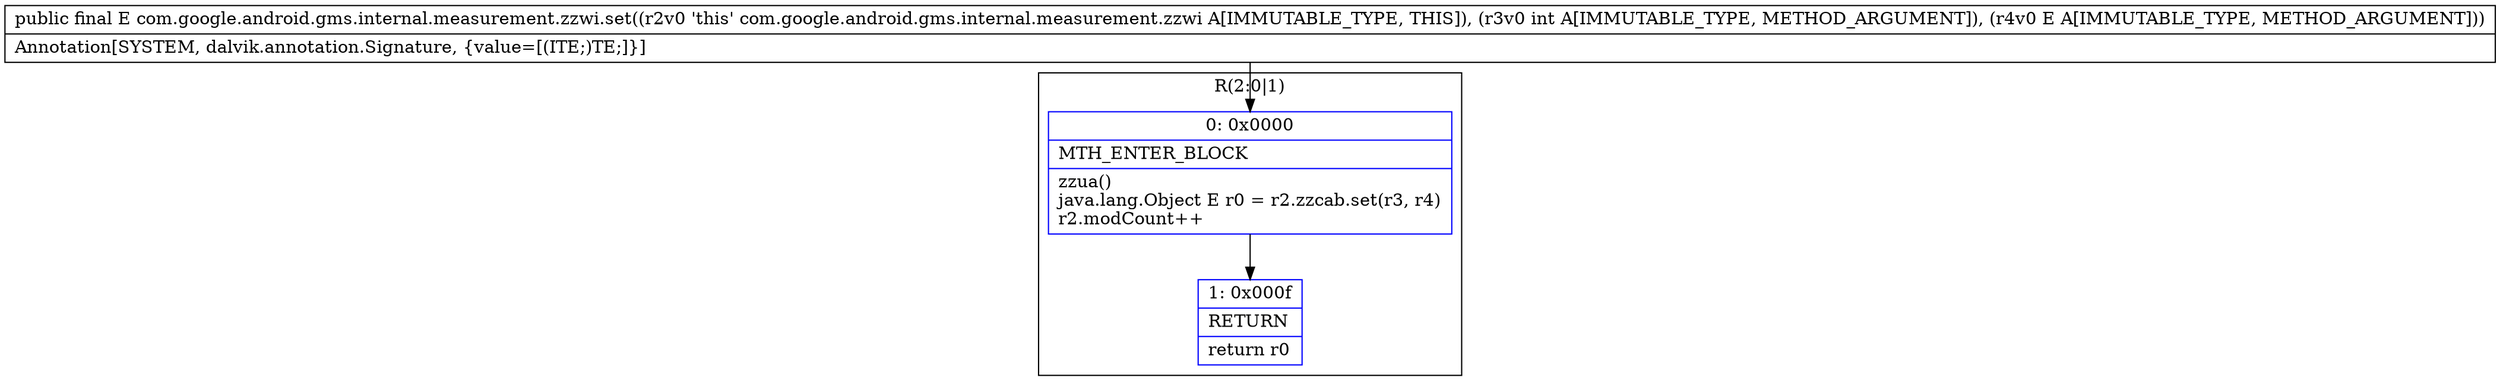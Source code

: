 digraph "CFG forcom.google.android.gms.internal.measurement.zzwi.set(ILjava\/lang\/Object;)Ljava\/lang\/Object;" {
subgraph cluster_Region_521779569 {
label = "R(2:0|1)";
node [shape=record,color=blue];
Node_0 [shape=record,label="{0\:\ 0x0000|MTH_ENTER_BLOCK\l|zzua()\ljava.lang.Object E r0 = r2.zzcab.set(r3, r4)\lr2.modCount++\l}"];
Node_1 [shape=record,label="{1\:\ 0x000f|RETURN\l|return r0\l}"];
}
MethodNode[shape=record,label="{public final E com.google.android.gms.internal.measurement.zzwi.set((r2v0 'this' com.google.android.gms.internal.measurement.zzwi A[IMMUTABLE_TYPE, THIS]), (r3v0 int A[IMMUTABLE_TYPE, METHOD_ARGUMENT]), (r4v0 E A[IMMUTABLE_TYPE, METHOD_ARGUMENT]))  | Annotation[SYSTEM, dalvik.annotation.Signature, \{value=[(ITE;)TE;]\}]\l}"];
MethodNode -> Node_0;
Node_0 -> Node_1;
}

